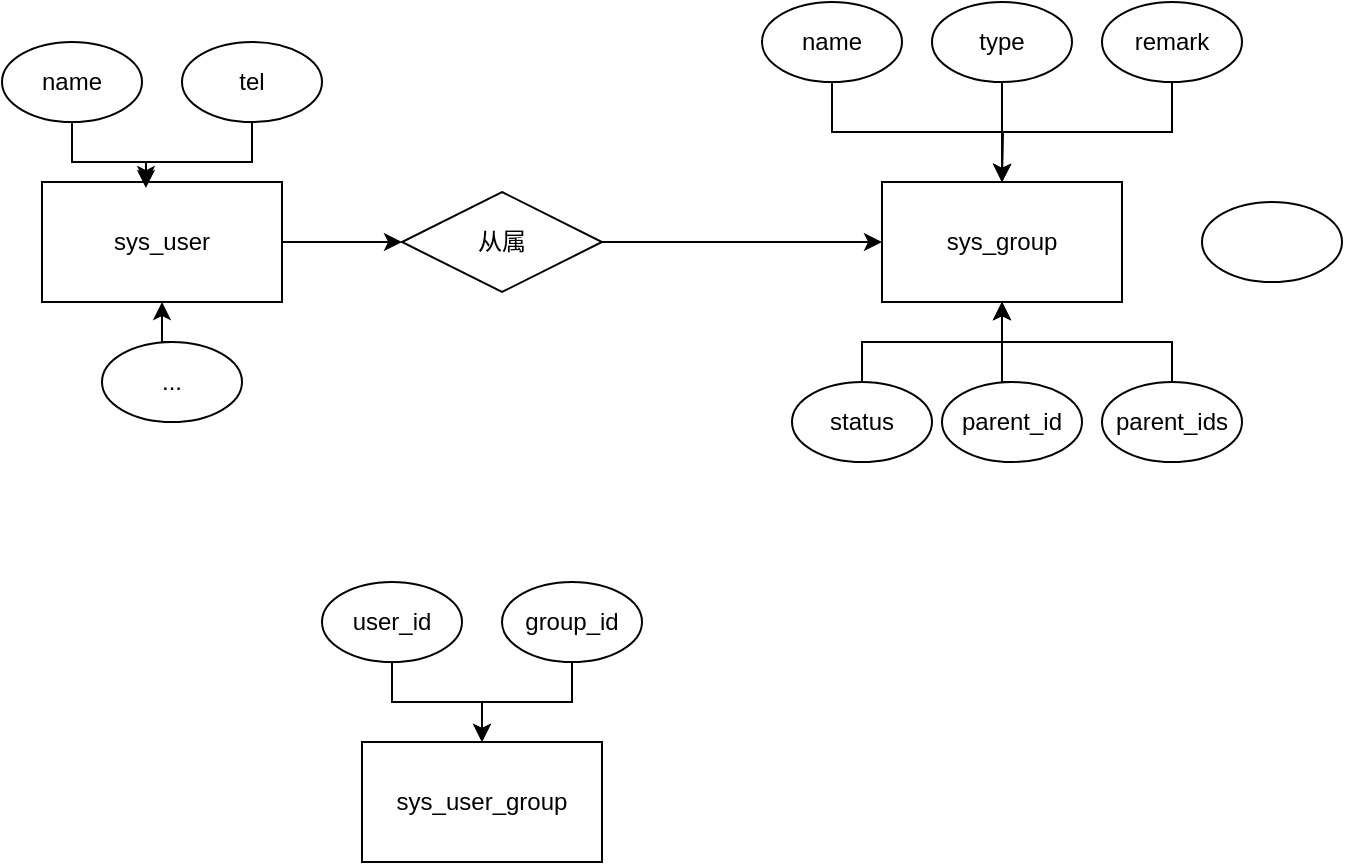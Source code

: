 <mxfile version="21.6.7" type="github">
  <diagram id="R2lEEEUBdFMjLlhIrx00" name="Page-1">
    <mxGraphModel dx="422" dy="1810" grid="1" gridSize="10" guides="1" tooltips="1" connect="1" arrows="0" fold="1" page="1" pageScale="1" pageWidth="1850" pageHeight="1400" math="0" shadow="0" extFonts="Permanent Marker^https://fonts.googleapis.com/css?family=Permanent+Marker">
      <root>
        <mxCell id="0" />
        <mxCell id="1" parent="0" />
        <mxCell id="4bGvBRgqeYoqNz8anIJV-3" style="edgeStyle=orthogonalEdgeStyle;rounded=0;orthogonalLoop=1;jettySize=auto;html=1;exitX=1;exitY=0.5;exitDx=0;exitDy=0;" edge="1" parent="1" source="4bGvBRgqeYoqNz8anIJV-1" target="4bGvBRgqeYoqNz8anIJV-4">
          <mxGeometry relative="1" as="geometry">
            <mxPoint x="300" y="-410" as="targetPoint" />
          </mxGeometry>
        </mxCell>
        <mxCell id="4bGvBRgqeYoqNz8anIJV-1" value="sys_user" style="rounded=0;whiteSpace=wrap;html=1;" vertex="1" parent="1">
          <mxGeometry x="80" y="-440" width="120" height="60" as="geometry" />
        </mxCell>
        <mxCell id="4bGvBRgqeYoqNz8anIJV-2" value="sys_group" style="rounded=0;whiteSpace=wrap;html=1;" vertex="1" parent="1">
          <mxGeometry x="500" y="-440" width="120" height="60" as="geometry" />
        </mxCell>
        <mxCell id="4bGvBRgqeYoqNz8anIJV-6" style="edgeStyle=orthogonalEdgeStyle;rounded=0;orthogonalLoop=1;jettySize=auto;html=1;exitX=1;exitY=0.5;exitDx=0;exitDy=0;entryX=0;entryY=0.5;entryDx=0;entryDy=0;" edge="1" parent="1" source="4bGvBRgqeYoqNz8anIJV-4" target="4bGvBRgqeYoqNz8anIJV-2">
          <mxGeometry relative="1" as="geometry" />
        </mxCell>
        <mxCell id="4bGvBRgqeYoqNz8anIJV-4" value="从属" style="rhombus;whiteSpace=wrap;html=1;" vertex="1" parent="1">
          <mxGeometry x="260" y="-435" width="100" height="50" as="geometry" />
        </mxCell>
        <mxCell id="4bGvBRgqeYoqNz8anIJV-14" style="edgeStyle=orthogonalEdgeStyle;rounded=0;orthogonalLoop=1;jettySize=auto;html=1;exitX=0.5;exitY=1;exitDx=0;exitDy=0;" edge="1" parent="1" source="4bGvBRgqeYoqNz8anIJV-7">
          <mxGeometry relative="1" as="geometry">
            <mxPoint x="560" y="-440" as="targetPoint" />
          </mxGeometry>
        </mxCell>
        <mxCell id="4bGvBRgqeYoqNz8anIJV-7" value="name" style="ellipse;whiteSpace=wrap;html=1;" vertex="1" parent="1">
          <mxGeometry x="440" y="-530" width="70" height="40" as="geometry" />
        </mxCell>
        <mxCell id="4bGvBRgqeYoqNz8anIJV-17" style="edgeStyle=orthogonalEdgeStyle;rounded=0;orthogonalLoop=1;jettySize=auto;html=1;exitX=0.5;exitY=0;exitDx=0;exitDy=0;entryX=0.5;entryY=1;entryDx=0;entryDy=0;" edge="1" parent="1" source="4bGvBRgqeYoqNz8anIJV-8" target="4bGvBRgqeYoqNz8anIJV-2">
          <mxGeometry relative="1" as="geometry" />
        </mxCell>
        <mxCell id="4bGvBRgqeYoqNz8anIJV-8" value="status" style="ellipse;whiteSpace=wrap;html=1;" vertex="1" parent="1">
          <mxGeometry x="455" y="-340" width="70" height="40" as="geometry" />
        </mxCell>
        <mxCell id="4bGvBRgqeYoqNz8anIJV-15" value="" style="edgeStyle=orthogonalEdgeStyle;rounded=0;orthogonalLoop=1;jettySize=auto;html=1;" edge="1" parent="1" source="4bGvBRgqeYoqNz8anIJV-9" target="4bGvBRgqeYoqNz8anIJV-2">
          <mxGeometry relative="1" as="geometry" />
        </mxCell>
        <mxCell id="4bGvBRgqeYoqNz8anIJV-9" value="type" style="ellipse;whiteSpace=wrap;html=1;" vertex="1" parent="1">
          <mxGeometry x="525" y="-530" width="70" height="40" as="geometry" />
        </mxCell>
        <mxCell id="4bGvBRgqeYoqNz8anIJV-16" style="edgeStyle=orthogonalEdgeStyle;rounded=0;orthogonalLoop=1;jettySize=auto;html=1;exitX=0.5;exitY=1;exitDx=0;exitDy=0;entryX=0.5;entryY=0;entryDx=0;entryDy=0;" edge="1" parent="1" source="4bGvBRgqeYoqNz8anIJV-10" target="4bGvBRgqeYoqNz8anIJV-2">
          <mxGeometry relative="1" as="geometry" />
        </mxCell>
        <mxCell id="4bGvBRgqeYoqNz8anIJV-10" value="remark" style="ellipse;whiteSpace=wrap;html=1;" vertex="1" parent="1">
          <mxGeometry x="610" y="-530" width="70" height="40" as="geometry" />
        </mxCell>
        <mxCell id="4bGvBRgqeYoqNz8anIJV-18" style="edgeStyle=orthogonalEdgeStyle;rounded=0;orthogonalLoop=1;jettySize=auto;html=1;exitX=0.5;exitY=0;exitDx=0;exitDy=0;entryX=0.5;entryY=1;entryDx=0;entryDy=0;" edge="1" parent="1" source="4bGvBRgqeYoqNz8anIJV-11" target="4bGvBRgqeYoqNz8anIJV-2">
          <mxGeometry relative="1" as="geometry" />
        </mxCell>
        <mxCell id="4bGvBRgqeYoqNz8anIJV-11" value="parent_ids" style="ellipse;whiteSpace=wrap;html=1;" vertex="1" parent="1">
          <mxGeometry x="610" y="-340" width="70" height="40" as="geometry" />
        </mxCell>
        <mxCell id="4bGvBRgqeYoqNz8anIJV-19" style="edgeStyle=orthogonalEdgeStyle;rounded=0;orthogonalLoop=1;jettySize=auto;html=1;exitX=0.5;exitY=0;exitDx=0;exitDy=0;" edge="1" parent="1" source="4bGvBRgqeYoqNz8anIJV-12">
          <mxGeometry relative="1" as="geometry">
            <mxPoint x="560" y="-380" as="targetPoint" />
            <Array as="points">
              <mxPoint x="560" y="-340" />
            </Array>
          </mxGeometry>
        </mxCell>
        <mxCell id="4bGvBRgqeYoqNz8anIJV-12" value="parent_id" style="ellipse;whiteSpace=wrap;html=1;" vertex="1" parent="1">
          <mxGeometry x="530" y="-340" width="70" height="40" as="geometry" />
        </mxCell>
        <mxCell id="4bGvBRgqeYoqNz8anIJV-24" style="edgeStyle=orthogonalEdgeStyle;rounded=0;orthogonalLoop=1;jettySize=auto;html=1;exitX=0.5;exitY=1;exitDx=0;exitDy=0;entryX=0.433;entryY=0.017;entryDx=0;entryDy=0;entryPerimeter=0;" edge="1" parent="1" source="4bGvBRgqeYoqNz8anIJV-21" target="4bGvBRgqeYoqNz8anIJV-1">
          <mxGeometry relative="1" as="geometry" />
        </mxCell>
        <mxCell id="4bGvBRgqeYoqNz8anIJV-21" value="name" style="ellipse;whiteSpace=wrap;html=1;" vertex="1" parent="1">
          <mxGeometry x="60" y="-510" width="70" height="40" as="geometry" />
        </mxCell>
        <mxCell id="4bGvBRgqeYoqNz8anIJV-26" style="edgeStyle=orthogonalEdgeStyle;rounded=0;orthogonalLoop=1;jettySize=auto;html=1;exitX=0.5;exitY=0;exitDx=0;exitDy=0;entryX=0.5;entryY=1;entryDx=0;entryDy=0;" edge="1" parent="1" source="4bGvBRgqeYoqNz8anIJV-22" target="4bGvBRgqeYoqNz8anIJV-1">
          <mxGeometry relative="1" as="geometry" />
        </mxCell>
        <mxCell id="4bGvBRgqeYoqNz8anIJV-22" value="..." style="ellipse;whiteSpace=wrap;html=1;" vertex="1" parent="1">
          <mxGeometry x="110" y="-360" width="70" height="40" as="geometry" />
        </mxCell>
        <mxCell id="4bGvBRgqeYoqNz8anIJV-25" style="edgeStyle=orthogonalEdgeStyle;rounded=0;orthogonalLoop=1;jettySize=auto;html=1;entryX=0.433;entryY=0.05;entryDx=0;entryDy=0;entryPerimeter=0;" edge="1" parent="1" source="4bGvBRgqeYoqNz8anIJV-23" target="4bGvBRgqeYoqNz8anIJV-1">
          <mxGeometry relative="1" as="geometry">
            <Array as="points">
              <mxPoint x="185" y="-450" />
              <mxPoint x="132" y="-450" />
            </Array>
          </mxGeometry>
        </mxCell>
        <mxCell id="4bGvBRgqeYoqNz8anIJV-23" value="tel" style="ellipse;whiteSpace=wrap;html=1;" vertex="1" parent="1">
          <mxGeometry x="150" y="-510" width="70" height="40" as="geometry" />
        </mxCell>
        <mxCell id="4bGvBRgqeYoqNz8anIJV-32" value="sys_user_group" style="rounded=0;whiteSpace=wrap;html=1;" vertex="1" parent="1">
          <mxGeometry x="240" y="-160" width="120" height="60" as="geometry" />
        </mxCell>
        <mxCell id="4bGvBRgqeYoqNz8anIJV-63" style="edgeStyle=orthogonalEdgeStyle;rounded=0;orthogonalLoop=1;jettySize=auto;html=1;exitX=0.5;exitY=1;exitDx=0;exitDy=0;entryX=0.5;entryY=0;entryDx=0;entryDy=0;" edge="1" parent="1" source="4bGvBRgqeYoqNz8anIJV-33" target="4bGvBRgqeYoqNz8anIJV-32">
          <mxGeometry relative="1" as="geometry" />
        </mxCell>
        <mxCell id="4bGvBRgqeYoqNz8anIJV-33" value="user_id" style="ellipse;whiteSpace=wrap;html=1;" vertex="1" parent="1">
          <mxGeometry x="220" y="-240" width="70" height="40" as="geometry" />
        </mxCell>
        <mxCell id="4bGvBRgqeYoqNz8anIJV-64" style="edgeStyle=orthogonalEdgeStyle;rounded=0;orthogonalLoop=1;jettySize=auto;html=1;exitX=0.5;exitY=1;exitDx=0;exitDy=0;" edge="1" parent="1" source="4bGvBRgqeYoqNz8anIJV-34" target="4bGvBRgqeYoqNz8anIJV-32">
          <mxGeometry relative="1" as="geometry" />
        </mxCell>
        <mxCell id="4bGvBRgqeYoqNz8anIJV-34" value="group_id" style="ellipse;whiteSpace=wrap;html=1;" vertex="1" parent="1">
          <mxGeometry x="310" y="-240" width="70" height="40" as="geometry" />
        </mxCell>
        <mxCell id="4bGvBRgqeYoqNz8anIJV-65" value="" style="ellipse;whiteSpace=wrap;html=1;" vertex="1" parent="1">
          <mxGeometry x="660" y="-430" width="70" height="40" as="geometry" />
        </mxCell>
      </root>
    </mxGraphModel>
  </diagram>
</mxfile>
